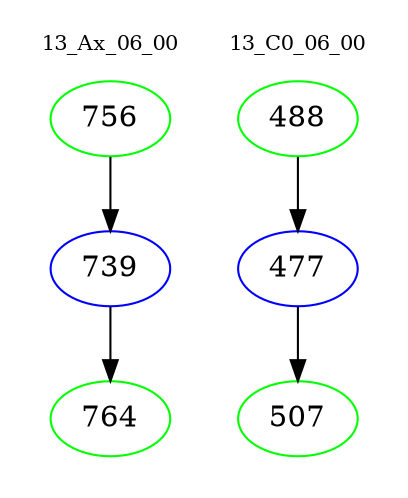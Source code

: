 digraph{
subgraph cluster_0 {
color = white
label = "13_Ax_06_00";
fontsize=10;
T0_756 [label="756", color="green"]
T0_756 -> T0_739 [color="black"]
T0_739 [label="739", color="blue"]
T0_739 -> T0_764 [color="black"]
T0_764 [label="764", color="green"]
}
subgraph cluster_1 {
color = white
label = "13_C0_06_00";
fontsize=10;
T1_488 [label="488", color="green"]
T1_488 -> T1_477 [color="black"]
T1_477 [label="477", color="blue"]
T1_477 -> T1_507 [color="black"]
T1_507 [label="507", color="green"]
}
}
